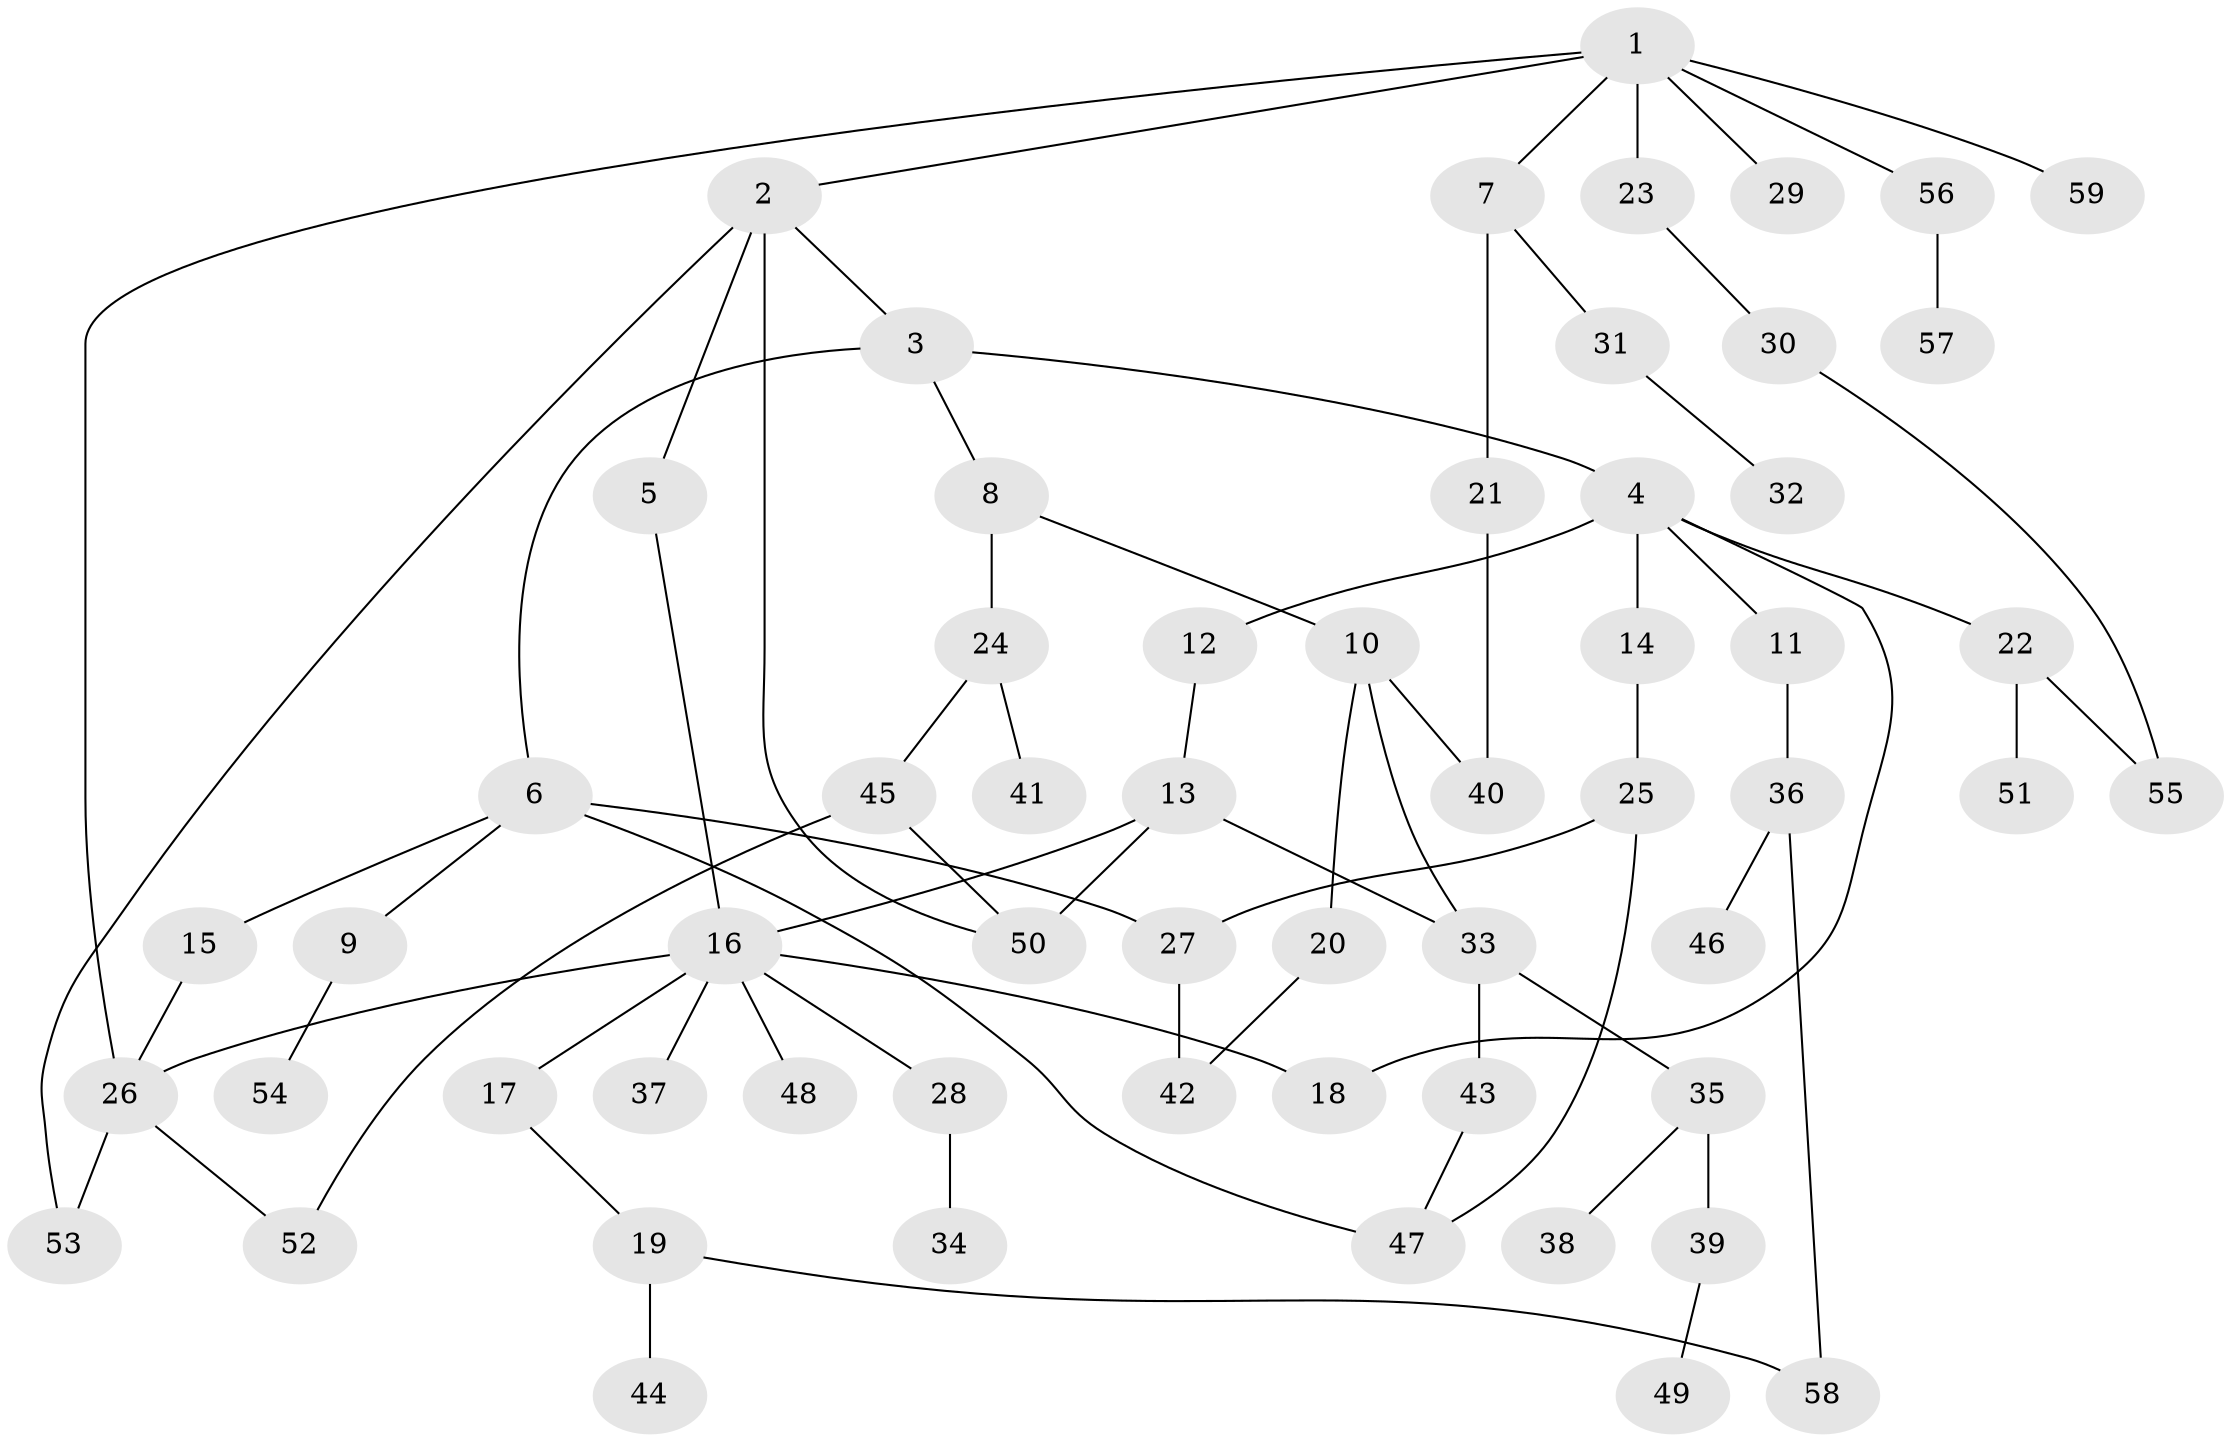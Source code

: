 // coarse degree distribution, {6: 0.1111111111111111, 9: 0.05555555555555555, 2: 0.16666666666666666, 10: 0.05555555555555555, 3: 0.1111111111111111, 1: 0.5}
// Generated by graph-tools (version 1.1) at 2025/16/03/04/25 18:16:57]
// undirected, 59 vertices, 74 edges
graph export_dot {
graph [start="1"]
  node [color=gray90,style=filled];
  1;
  2;
  3;
  4;
  5;
  6;
  7;
  8;
  9;
  10;
  11;
  12;
  13;
  14;
  15;
  16;
  17;
  18;
  19;
  20;
  21;
  22;
  23;
  24;
  25;
  26;
  27;
  28;
  29;
  30;
  31;
  32;
  33;
  34;
  35;
  36;
  37;
  38;
  39;
  40;
  41;
  42;
  43;
  44;
  45;
  46;
  47;
  48;
  49;
  50;
  51;
  52;
  53;
  54;
  55;
  56;
  57;
  58;
  59;
  1 -- 2;
  1 -- 7;
  1 -- 23;
  1 -- 29;
  1 -- 56;
  1 -- 59;
  1 -- 26;
  2 -- 3;
  2 -- 5;
  2 -- 53;
  2 -- 50;
  3 -- 4;
  3 -- 6;
  3 -- 8;
  4 -- 11;
  4 -- 12;
  4 -- 14;
  4 -- 22;
  4 -- 18;
  5 -- 16;
  6 -- 9;
  6 -- 15;
  6 -- 47;
  6 -- 27;
  7 -- 21;
  7 -- 31;
  8 -- 10;
  8 -- 24;
  9 -- 54;
  10 -- 20;
  10 -- 40;
  10 -- 33;
  11 -- 36;
  12 -- 13;
  13 -- 16;
  13 -- 33;
  13 -- 50;
  14 -- 25;
  15 -- 26;
  16 -- 17;
  16 -- 18;
  16 -- 26;
  16 -- 28;
  16 -- 37;
  16 -- 48;
  17 -- 19;
  19 -- 44;
  19 -- 58;
  20 -- 42;
  21 -- 40;
  22 -- 51;
  22 -- 55;
  23 -- 30;
  24 -- 41;
  24 -- 45;
  25 -- 27;
  25 -- 47;
  26 -- 52;
  26 -- 53;
  27 -- 42;
  28 -- 34;
  30 -- 55;
  31 -- 32;
  33 -- 35;
  33 -- 43;
  35 -- 38;
  35 -- 39;
  36 -- 46;
  36 -- 58;
  39 -- 49;
  43 -- 47;
  45 -- 50;
  45 -- 52;
  56 -- 57;
}

